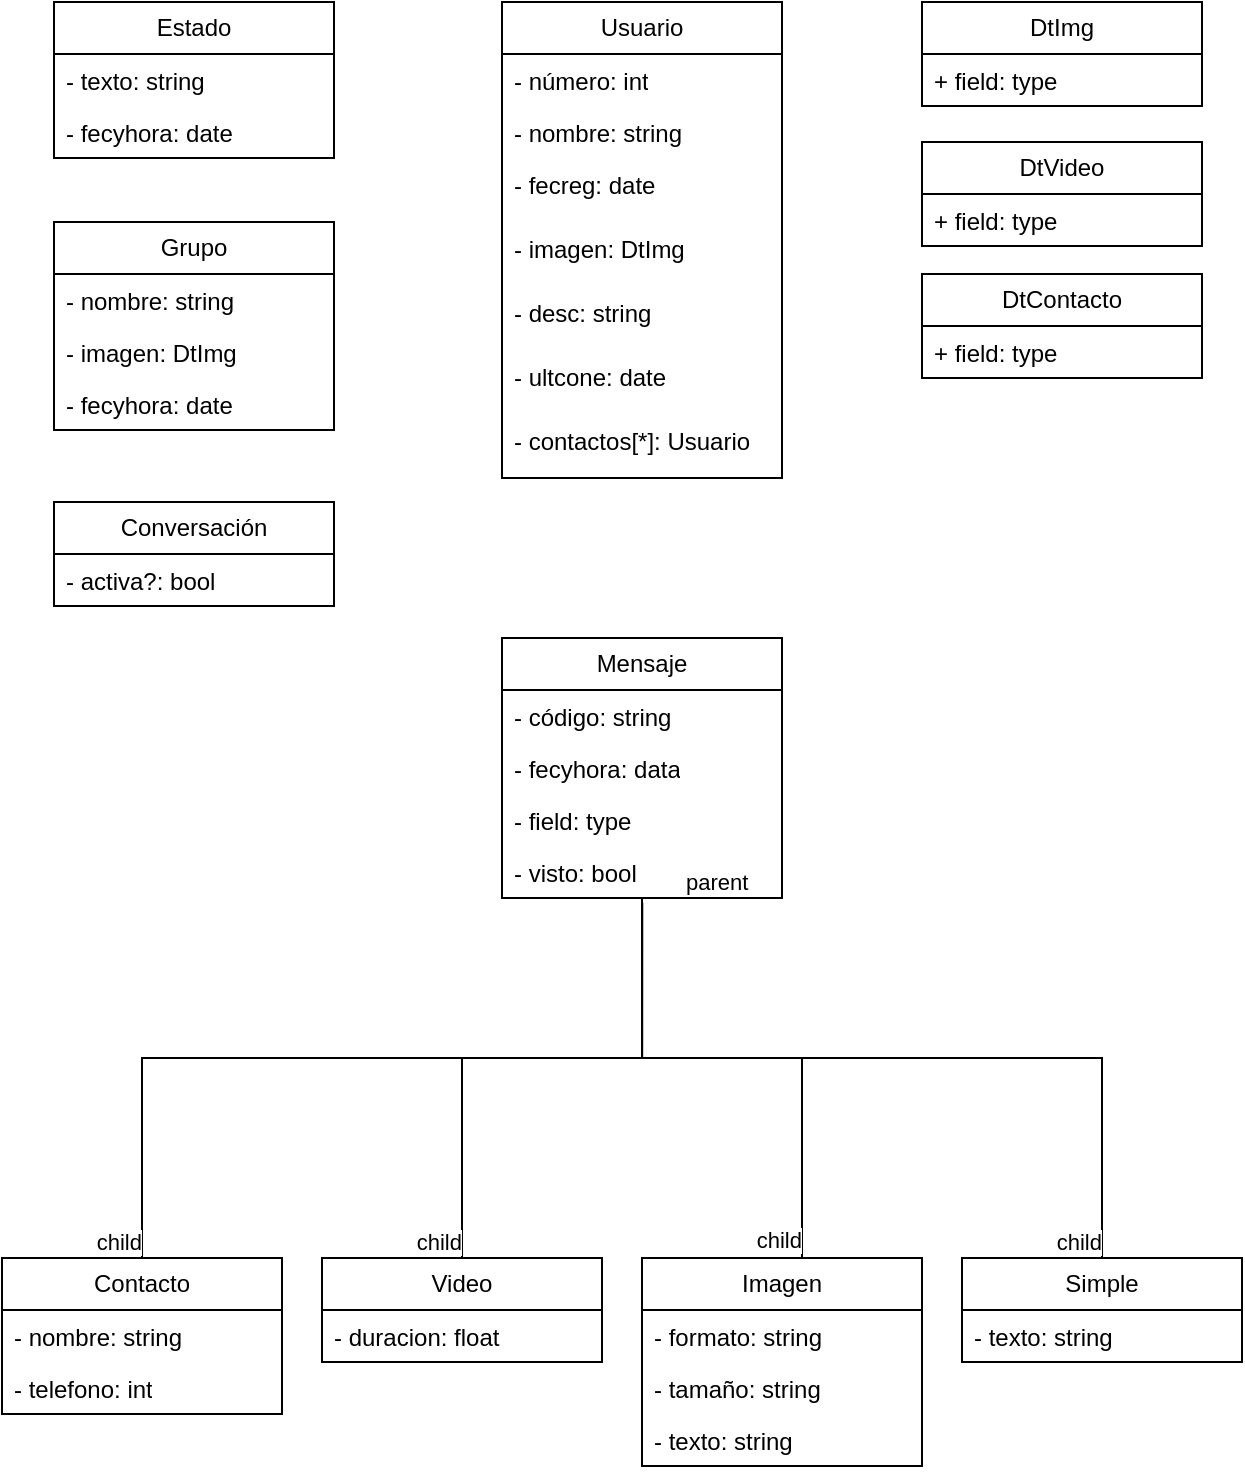 <mxfile version="21.1.8" type="github">
  <diagram name="Página-1" id="QVLnC4AnkYZCNRtGmAld">
    <mxGraphModel dx="648" dy="746" grid="1" gridSize="10" guides="1" tooltips="1" connect="1" arrows="1" fold="1" page="1" pageScale="1" pageWidth="827" pageHeight="1169" math="0" shadow="0">
      <root>
        <mxCell id="0" />
        <mxCell id="1" parent="0" />
        <mxCell id="Fk1-uoyAOHc5jyS8UOM7-1" value="Usuario" style="swimlane;fontStyle=0;childLayout=stackLayout;horizontal=1;startSize=26;fillColor=none;horizontalStack=0;resizeParent=1;resizeParentMax=0;resizeLast=0;collapsible=1;marginBottom=0;whiteSpace=wrap;html=1;" vertex="1" parent="1">
          <mxGeometry x="354" y="60" width="140" height="238" as="geometry" />
        </mxCell>
        <mxCell id="Fk1-uoyAOHc5jyS8UOM7-2" value="- número: int" style="text;strokeColor=none;fillColor=none;align=left;verticalAlign=top;spacingLeft=4;spacingRight=4;overflow=hidden;rotatable=0;points=[[0,0.5],[1,0.5]];portConstraint=eastwest;whiteSpace=wrap;html=1;" vertex="1" parent="Fk1-uoyAOHc5jyS8UOM7-1">
          <mxGeometry y="26" width="140" height="26" as="geometry" />
        </mxCell>
        <mxCell id="Fk1-uoyAOHc5jyS8UOM7-3" value="- nombre: string" style="text;strokeColor=none;fillColor=none;align=left;verticalAlign=top;spacingLeft=4;spacingRight=4;overflow=hidden;rotatable=0;points=[[0,0.5],[1,0.5]];portConstraint=eastwest;whiteSpace=wrap;html=1;" vertex="1" parent="Fk1-uoyAOHc5jyS8UOM7-1">
          <mxGeometry y="52" width="140" height="26" as="geometry" />
        </mxCell>
        <mxCell id="Fk1-uoyAOHc5jyS8UOM7-4" value="- fecreg: date" style="text;strokeColor=none;fillColor=none;align=left;verticalAlign=top;spacingLeft=4;spacingRight=4;overflow=hidden;rotatable=0;points=[[0,0.5],[1,0.5]];portConstraint=eastwest;whiteSpace=wrap;html=1;" vertex="1" parent="Fk1-uoyAOHc5jyS8UOM7-1">
          <mxGeometry y="78" width="140" height="32" as="geometry" />
        </mxCell>
        <mxCell id="Fk1-uoyAOHc5jyS8UOM7-24" value="- imagen: DtImg" style="text;strokeColor=none;fillColor=none;align=left;verticalAlign=top;spacingLeft=4;spacingRight=4;overflow=hidden;rotatable=0;points=[[0,0.5],[1,0.5]];portConstraint=eastwest;whiteSpace=wrap;html=1;" vertex="1" parent="Fk1-uoyAOHc5jyS8UOM7-1">
          <mxGeometry y="110" width="140" height="32" as="geometry" />
        </mxCell>
        <mxCell id="Fk1-uoyAOHc5jyS8UOM7-25" value="- desc: string" style="text;strokeColor=none;fillColor=none;align=left;verticalAlign=top;spacingLeft=4;spacingRight=4;overflow=hidden;rotatable=0;points=[[0,0.5],[1,0.5]];portConstraint=eastwest;whiteSpace=wrap;html=1;" vertex="1" parent="Fk1-uoyAOHc5jyS8UOM7-1">
          <mxGeometry y="142" width="140" height="32" as="geometry" />
        </mxCell>
        <mxCell id="Fk1-uoyAOHc5jyS8UOM7-26" value="- ultcone: date" style="text;strokeColor=none;fillColor=none;align=left;verticalAlign=top;spacingLeft=4;spacingRight=4;overflow=hidden;rotatable=0;points=[[0,0.5],[1,0.5]];portConstraint=eastwest;whiteSpace=wrap;html=1;" vertex="1" parent="Fk1-uoyAOHc5jyS8UOM7-1">
          <mxGeometry y="174" width="140" height="32" as="geometry" />
        </mxCell>
        <mxCell id="Fk1-uoyAOHc5jyS8UOM7-27" value="- contactos[*]: Usuario&amp;nbsp;" style="text;strokeColor=none;fillColor=none;align=left;verticalAlign=top;spacingLeft=4;spacingRight=4;overflow=hidden;rotatable=0;points=[[0,0.5],[1,0.5]];portConstraint=eastwest;whiteSpace=wrap;html=1;" vertex="1" parent="Fk1-uoyAOHc5jyS8UOM7-1">
          <mxGeometry y="206" width="140" height="32" as="geometry" />
        </mxCell>
        <mxCell id="Fk1-uoyAOHc5jyS8UOM7-5" value="Conversación" style="swimlane;fontStyle=0;childLayout=stackLayout;horizontal=1;startSize=26;fillColor=none;horizontalStack=0;resizeParent=1;resizeParentMax=0;resizeLast=0;collapsible=1;marginBottom=0;whiteSpace=wrap;html=1;" vertex="1" parent="1">
          <mxGeometry x="130" y="310" width="140" height="52" as="geometry" />
        </mxCell>
        <mxCell id="Fk1-uoyAOHc5jyS8UOM7-6" value="- activa?: bool" style="text;strokeColor=none;fillColor=none;align=left;verticalAlign=top;spacingLeft=4;spacingRight=4;overflow=hidden;rotatable=0;points=[[0,0.5],[1,0.5]];portConstraint=eastwest;whiteSpace=wrap;html=1;" vertex="1" parent="Fk1-uoyAOHc5jyS8UOM7-5">
          <mxGeometry y="26" width="140" height="26" as="geometry" />
        </mxCell>
        <mxCell id="Fk1-uoyAOHc5jyS8UOM7-9" value="Mensaje" style="swimlane;fontStyle=0;childLayout=stackLayout;horizontal=1;startSize=26;fillColor=none;horizontalStack=0;resizeParent=1;resizeParentMax=0;resizeLast=0;collapsible=1;marginBottom=0;whiteSpace=wrap;html=1;" vertex="1" parent="1">
          <mxGeometry x="354" y="378" width="140" height="130" as="geometry" />
        </mxCell>
        <mxCell id="Fk1-uoyAOHc5jyS8UOM7-10" value="- código: string" style="text;strokeColor=none;fillColor=none;align=left;verticalAlign=top;spacingLeft=4;spacingRight=4;overflow=hidden;rotatable=0;points=[[0,0.5],[1,0.5]];portConstraint=eastwest;whiteSpace=wrap;html=1;" vertex="1" parent="Fk1-uoyAOHc5jyS8UOM7-9">
          <mxGeometry y="26" width="140" height="26" as="geometry" />
        </mxCell>
        <mxCell id="Fk1-uoyAOHc5jyS8UOM7-11" value="- fecyhora: data" style="text;strokeColor=none;fillColor=none;align=left;verticalAlign=top;spacingLeft=4;spacingRight=4;overflow=hidden;rotatable=0;points=[[0,0.5],[1,0.5]];portConstraint=eastwest;whiteSpace=wrap;html=1;" vertex="1" parent="Fk1-uoyAOHc5jyS8UOM7-9">
          <mxGeometry y="52" width="140" height="26" as="geometry" />
        </mxCell>
        <mxCell id="Fk1-uoyAOHc5jyS8UOM7-12" value="- field: type" style="text;strokeColor=none;fillColor=none;align=left;verticalAlign=top;spacingLeft=4;spacingRight=4;overflow=hidden;rotatable=0;points=[[0,0.5],[1,0.5]];portConstraint=eastwest;whiteSpace=wrap;html=1;" vertex="1" parent="Fk1-uoyAOHc5jyS8UOM7-9">
          <mxGeometry y="78" width="140" height="26" as="geometry" />
        </mxCell>
        <mxCell id="Fk1-uoyAOHc5jyS8UOM7-28" value="- visto: bool" style="text;strokeColor=none;fillColor=none;align=left;verticalAlign=top;spacingLeft=4;spacingRight=4;overflow=hidden;rotatable=0;points=[[0,0.5],[1,0.5]];portConstraint=eastwest;whiteSpace=wrap;html=1;" vertex="1" parent="Fk1-uoyAOHc5jyS8UOM7-9">
          <mxGeometry y="104" width="140" height="26" as="geometry" />
        </mxCell>
        <mxCell id="Fk1-uoyAOHc5jyS8UOM7-13" value="Grupo" style="swimlane;fontStyle=0;childLayout=stackLayout;horizontal=1;startSize=26;fillColor=none;horizontalStack=0;resizeParent=1;resizeParentMax=0;resizeLast=0;collapsible=1;marginBottom=0;whiteSpace=wrap;html=1;" vertex="1" parent="1">
          <mxGeometry x="130" y="170" width="140" height="104" as="geometry" />
        </mxCell>
        <mxCell id="Fk1-uoyAOHc5jyS8UOM7-14" value="- nombre: string" style="text;strokeColor=none;fillColor=none;align=left;verticalAlign=top;spacingLeft=4;spacingRight=4;overflow=hidden;rotatable=0;points=[[0,0.5],[1,0.5]];portConstraint=eastwest;whiteSpace=wrap;html=1;" vertex="1" parent="Fk1-uoyAOHc5jyS8UOM7-13">
          <mxGeometry y="26" width="140" height="26" as="geometry" />
        </mxCell>
        <mxCell id="Fk1-uoyAOHc5jyS8UOM7-15" value="- imagen: DtImg" style="text;strokeColor=none;fillColor=none;align=left;verticalAlign=top;spacingLeft=4;spacingRight=4;overflow=hidden;rotatable=0;points=[[0,0.5],[1,0.5]];portConstraint=eastwest;whiteSpace=wrap;html=1;" vertex="1" parent="Fk1-uoyAOHc5jyS8UOM7-13">
          <mxGeometry y="52" width="140" height="26" as="geometry" />
        </mxCell>
        <mxCell id="Fk1-uoyAOHc5jyS8UOM7-16" value="- fecyhora: date" style="text;strokeColor=none;fillColor=none;align=left;verticalAlign=top;spacingLeft=4;spacingRight=4;overflow=hidden;rotatable=0;points=[[0,0.5],[1,0.5]];portConstraint=eastwest;whiteSpace=wrap;html=1;" vertex="1" parent="Fk1-uoyAOHc5jyS8UOM7-13">
          <mxGeometry y="78" width="140" height="26" as="geometry" />
        </mxCell>
        <mxCell id="Fk1-uoyAOHc5jyS8UOM7-17" value="Estado" style="swimlane;fontStyle=0;childLayout=stackLayout;horizontal=1;startSize=26;fillColor=none;horizontalStack=0;resizeParent=1;resizeParentMax=0;resizeLast=0;collapsible=1;marginBottom=0;whiteSpace=wrap;html=1;" vertex="1" parent="1">
          <mxGeometry x="130" y="60" width="140" height="78" as="geometry" />
        </mxCell>
        <mxCell id="Fk1-uoyAOHc5jyS8UOM7-18" value="- texto: string" style="text;strokeColor=none;fillColor=none;align=left;verticalAlign=top;spacingLeft=4;spacingRight=4;overflow=hidden;rotatable=0;points=[[0,0.5],[1,0.5]];portConstraint=eastwest;whiteSpace=wrap;html=1;" vertex="1" parent="Fk1-uoyAOHc5jyS8UOM7-17">
          <mxGeometry y="26" width="140" height="26" as="geometry" />
        </mxCell>
        <mxCell id="Fk1-uoyAOHc5jyS8UOM7-19" value="- fecyhora: date" style="text;strokeColor=none;fillColor=none;align=left;verticalAlign=top;spacingLeft=4;spacingRight=4;overflow=hidden;rotatable=0;points=[[0,0.5],[1,0.5]];portConstraint=eastwest;whiteSpace=wrap;html=1;" vertex="1" parent="Fk1-uoyAOHc5jyS8UOM7-17">
          <mxGeometry y="52" width="140" height="26" as="geometry" />
        </mxCell>
        <mxCell id="Fk1-uoyAOHc5jyS8UOM7-30" value="" style="endArrow=none;html=1;edgeStyle=orthogonalEdgeStyle;rounded=0;" edge="1" parent="1" target="Fk1-uoyAOHc5jyS8UOM7-33">
          <mxGeometry relative="1" as="geometry">
            <mxPoint x="424" y="508" as="sourcePoint" />
            <mxPoint x="574" y="648" as="targetPoint" />
            <Array as="points">
              <mxPoint x="424" y="509" />
              <mxPoint x="424" y="588" />
              <mxPoint x="654" y="588" />
            </Array>
          </mxGeometry>
        </mxCell>
        <mxCell id="Fk1-uoyAOHc5jyS8UOM7-31" value="parent" style="edgeLabel;resizable=0;html=1;align=left;verticalAlign=bottom;" connectable="0" vertex="1" parent="Fk1-uoyAOHc5jyS8UOM7-30">
          <mxGeometry x="-1" relative="1" as="geometry">
            <mxPoint x="20" as="offset" />
          </mxGeometry>
        </mxCell>
        <mxCell id="Fk1-uoyAOHc5jyS8UOM7-32" value="child" style="edgeLabel;resizable=0;html=1;align=right;verticalAlign=bottom;" connectable="0" vertex="1" parent="Fk1-uoyAOHc5jyS8UOM7-30">
          <mxGeometry x="1" relative="1" as="geometry" />
        </mxCell>
        <mxCell id="Fk1-uoyAOHc5jyS8UOM7-33" value="Simple" style="swimlane;fontStyle=0;childLayout=stackLayout;horizontal=1;startSize=26;fillColor=none;horizontalStack=0;resizeParent=1;resizeParentMax=0;resizeLast=0;collapsible=1;marginBottom=0;whiteSpace=wrap;html=1;" vertex="1" parent="1">
          <mxGeometry x="584" y="688" width="140" height="52" as="geometry" />
        </mxCell>
        <mxCell id="Fk1-uoyAOHc5jyS8UOM7-34" value="- texto: string" style="text;strokeColor=none;fillColor=none;align=left;verticalAlign=top;spacingLeft=4;spacingRight=4;overflow=hidden;rotatable=0;points=[[0,0.5],[1,0.5]];portConstraint=eastwest;whiteSpace=wrap;html=1;" vertex="1" parent="Fk1-uoyAOHc5jyS8UOM7-33">
          <mxGeometry y="26" width="140" height="26" as="geometry" />
        </mxCell>
        <mxCell id="Fk1-uoyAOHc5jyS8UOM7-37" value="DtImg" style="swimlane;fontStyle=0;childLayout=stackLayout;horizontal=1;startSize=26;fillColor=none;horizontalStack=0;resizeParent=1;resizeParentMax=0;resizeLast=0;collapsible=1;marginBottom=0;whiteSpace=wrap;html=1;" vertex="1" parent="1">
          <mxGeometry x="564" y="60" width="140" height="52" as="geometry" />
        </mxCell>
        <mxCell id="Fk1-uoyAOHc5jyS8UOM7-38" value="+ field: type" style="text;strokeColor=none;fillColor=none;align=left;verticalAlign=top;spacingLeft=4;spacingRight=4;overflow=hidden;rotatable=0;points=[[0,0.5],[1,0.5]];portConstraint=eastwest;whiteSpace=wrap;html=1;" vertex="1" parent="Fk1-uoyAOHc5jyS8UOM7-37">
          <mxGeometry y="26" width="140" height="26" as="geometry" />
        </mxCell>
        <mxCell id="Fk1-uoyAOHc5jyS8UOM7-41" value="DtVideo" style="swimlane;fontStyle=0;childLayout=stackLayout;horizontal=1;startSize=26;fillColor=none;horizontalStack=0;resizeParent=1;resizeParentMax=0;resizeLast=0;collapsible=1;marginBottom=0;whiteSpace=wrap;html=1;" vertex="1" parent="1">
          <mxGeometry x="564" y="130" width="140" height="52" as="geometry" />
        </mxCell>
        <mxCell id="Fk1-uoyAOHc5jyS8UOM7-42" value="+ field: type" style="text;strokeColor=none;fillColor=none;align=left;verticalAlign=top;spacingLeft=4;spacingRight=4;overflow=hidden;rotatable=0;points=[[0,0.5],[1,0.5]];portConstraint=eastwest;whiteSpace=wrap;html=1;" vertex="1" parent="Fk1-uoyAOHc5jyS8UOM7-41">
          <mxGeometry y="26" width="140" height="26" as="geometry" />
        </mxCell>
        <mxCell id="Fk1-uoyAOHc5jyS8UOM7-50" value="" style="endArrow=none;html=1;edgeStyle=orthogonalEdgeStyle;rounded=0;exitX=0.501;exitY=1.092;exitDx=0;exitDy=0;exitPerimeter=0;" edge="1" parent="1" source="Fk1-uoyAOHc5jyS8UOM7-28" target="Fk1-uoyAOHc5jyS8UOM7-53">
          <mxGeometry relative="1" as="geometry">
            <mxPoint x="304" y="548" as="sourcePoint" />
            <mxPoint x="464" y="698" as="targetPoint" />
            <Array as="points">
              <mxPoint x="424" y="588" />
              <mxPoint x="504" y="588" />
            </Array>
          </mxGeometry>
        </mxCell>
        <mxCell id="Fk1-uoyAOHc5jyS8UOM7-52" value="child" style="edgeLabel;resizable=0;html=1;align=right;verticalAlign=bottom;" connectable="0" vertex="1" parent="Fk1-uoyAOHc5jyS8UOM7-50">
          <mxGeometry x="1" relative="1" as="geometry" />
        </mxCell>
        <mxCell id="Fk1-uoyAOHc5jyS8UOM7-53" value="Imagen" style="swimlane;fontStyle=0;childLayout=stackLayout;horizontal=1;startSize=26;fillColor=none;horizontalStack=0;resizeParent=1;resizeParentMax=0;resizeLast=0;collapsible=1;marginBottom=0;whiteSpace=wrap;html=1;" vertex="1" parent="1">
          <mxGeometry x="424" y="688" width="140" height="104" as="geometry" />
        </mxCell>
        <mxCell id="Fk1-uoyAOHc5jyS8UOM7-54" value="- formato: string" style="text;strokeColor=none;fillColor=none;align=left;verticalAlign=top;spacingLeft=4;spacingRight=4;overflow=hidden;rotatable=0;points=[[0,0.5],[1,0.5]];portConstraint=eastwest;whiteSpace=wrap;html=1;" vertex="1" parent="Fk1-uoyAOHc5jyS8UOM7-53">
          <mxGeometry y="26" width="140" height="26" as="geometry" />
        </mxCell>
        <mxCell id="Fk1-uoyAOHc5jyS8UOM7-55" value="- tamaño: string" style="text;strokeColor=none;fillColor=none;align=left;verticalAlign=top;spacingLeft=4;spacingRight=4;overflow=hidden;rotatable=0;points=[[0,0.5],[1,0.5]];portConstraint=eastwest;whiteSpace=wrap;html=1;" vertex="1" parent="Fk1-uoyAOHc5jyS8UOM7-53">
          <mxGeometry y="52" width="140" height="26" as="geometry" />
        </mxCell>
        <mxCell id="Fk1-uoyAOHc5jyS8UOM7-56" value="- texto: string" style="text;strokeColor=none;fillColor=none;align=left;verticalAlign=top;spacingLeft=4;spacingRight=4;overflow=hidden;rotatable=0;points=[[0,0.5],[1,0.5]];portConstraint=eastwest;whiteSpace=wrap;html=1;" vertex="1" parent="Fk1-uoyAOHc5jyS8UOM7-53">
          <mxGeometry y="78" width="140" height="26" as="geometry" />
        </mxCell>
        <mxCell id="Fk1-uoyAOHc5jyS8UOM7-57" value="" style="endArrow=none;html=1;edgeStyle=orthogonalEdgeStyle;rounded=0;" edge="1" parent="1" target="Fk1-uoyAOHc5jyS8UOM7-60">
          <mxGeometry relative="1" as="geometry">
            <mxPoint x="424" y="508" as="sourcePoint" />
            <mxPoint x="314" y="668" as="targetPoint" />
            <Array as="points">
              <mxPoint x="424" y="588" />
              <mxPoint x="334" y="588" />
            </Array>
          </mxGeometry>
        </mxCell>
        <mxCell id="Fk1-uoyAOHc5jyS8UOM7-59" value="child" style="edgeLabel;resizable=0;html=1;align=right;verticalAlign=bottom;" connectable="0" vertex="1" parent="Fk1-uoyAOHc5jyS8UOM7-57">
          <mxGeometry x="1" relative="1" as="geometry" />
        </mxCell>
        <mxCell id="Fk1-uoyAOHc5jyS8UOM7-60" value="Video" style="swimlane;fontStyle=0;childLayout=stackLayout;horizontal=1;startSize=26;fillColor=none;horizontalStack=0;resizeParent=1;resizeParentMax=0;resizeLast=0;collapsible=1;marginBottom=0;whiteSpace=wrap;html=1;" vertex="1" parent="1">
          <mxGeometry x="264" y="688" width="140" height="52" as="geometry" />
        </mxCell>
        <mxCell id="Fk1-uoyAOHc5jyS8UOM7-61" value="- duracion: float" style="text;strokeColor=none;fillColor=none;align=left;verticalAlign=top;spacingLeft=4;spacingRight=4;overflow=hidden;rotatable=0;points=[[0,0.5],[1,0.5]];portConstraint=eastwest;whiteSpace=wrap;html=1;" vertex="1" parent="Fk1-uoyAOHc5jyS8UOM7-60">
          <mxGeometry y="26" width="140" height="26" as="geometry" />
        </mxCell>
        <mxCell id="Fk1-uoyAOHc5jyS8UOM7-64" value="DtContacto" style="swimlane;fontStyle=0;childLayout=stackLayout;horizontal=1;startSize=26;fillColor=none;horizontalStack=0;resizeParent=1;resizeParentMax=0;resizeLast=0;collapsible=1;marginBottom=0;whiteSpace=wrap;html=1;" vertex="1" parent="1">
          <mxGeometry x="564" y="196" width="140" height="52" as="geometry" />
        </mxCell>
        <mxCell id="Fk1-uoyAOHc5jyS8UOM7-65" value="+ field: type" style="text;strokeColor=none;fillColor=none;align=left;verticalAlign=top;spacingLeft=4;spacingRight=4;overflow=hidden;rotatable=0;points=[[0,0.5],[1,0.5]];portConstraint=eastwest;whiteSpace=wrap;html=1;" vertex="1" parent="Fk1-uoyAOHc5jyS8UOM7-64">
          <mxGeometry y="26" width="140" height="26" as="geometry" />
        </mxCell>
        <mxCell id="Fk1-uoyAOHc5jyS8UOM7-68" value="" style="endArrow=none;html=1;edgeStyle=orthogonalEdgeStyle;rounded=0;" edge="1" parent="1" target="Fk1-uoyAOHc5jyS8UOM7-75">
          <mxGeometry relative="1" as="geometry">
            <mxPoint x="423" y="508" as="sourcePoint" />
            <mxPoint x="184" y="658" as="targetPoint" />
            <Array as="points">
              <mxPoint x="424" y="508" />
              <mxPoint x="424" y="588" />
              <mxPoint x="174" y="588" />
            </Array>
          </mxGeometry>
        </mxCell>
        <mxCell id="Fk1-uoyAOHc5jyS8UOM7-70" value="child" style="edgeLabel;resizable=0;html=1;align=right;verticalAlign=bottom;" connectable="0" vertex="1" parent="Fk1-uoyAOHc5jyS8UOM7-68">
          <mxGeometry x="1" relative="1" as="geometry" />
        </mxCell>
        <mxCell id="Fk1-uoyAOHc5jyS8UOM7-75" value="Contacto" style="swimlane;fontStyle=0;childLayout=stackLayout;horizontal=1;startSize=26;fillColor=none;horizontalStack=0;resizeParent=1;resizeParentMax=0;resizeLast=0;collapsible=1;marginBottom=0;whiteSpace=wrap;html=1;" vertex="1" parent="1">
          <mxGeometry x="104" y="688" width="140" height="78" as="geometry" />
        </mxCell>
        <mxCell id="Fk1-uoyAOHc5jyS8UOM7-76" value="- nombre: string" style="text;strokeColor=none;fillColor=none;align=left;verticalAlign=top;spacingLeft=4;spacingRight=4;overflow=hidden;rotatable=0;points=[[0,0.5],[1,0.5]];portConstraint=eastwest;whiteSpace=wrap;html=1;" vertex="1" parent="Fk1-uoyAOHc5jyS8UOM7-75">
          <mxGeometry y="26" width="140" height="26" as="geometry" />
        </mxCell>
        <mxCell id="Fk1-uoyAOHc5jyS8UOM7-77" value="- telefono: int" style="text;strokeColor=none;fillColor=none;align=left;verticalAlign=top;spacingLeft=4;spacingRight=4;overflow=hidden;rotatable=0;points=[[0,0.5],[1,0.5]];portConstraint=eastwest;whiteSpace=wrap;html=1;" vertex="1" parent="Fk1-uoyAOHc5jyS8UOM7-75">
          <mxGeometry y="52" width="140" height="26" as="geometry" />
        </mxCell>
      </root>
    </mxGraphModel>
  </diagram>
</mxfile>
